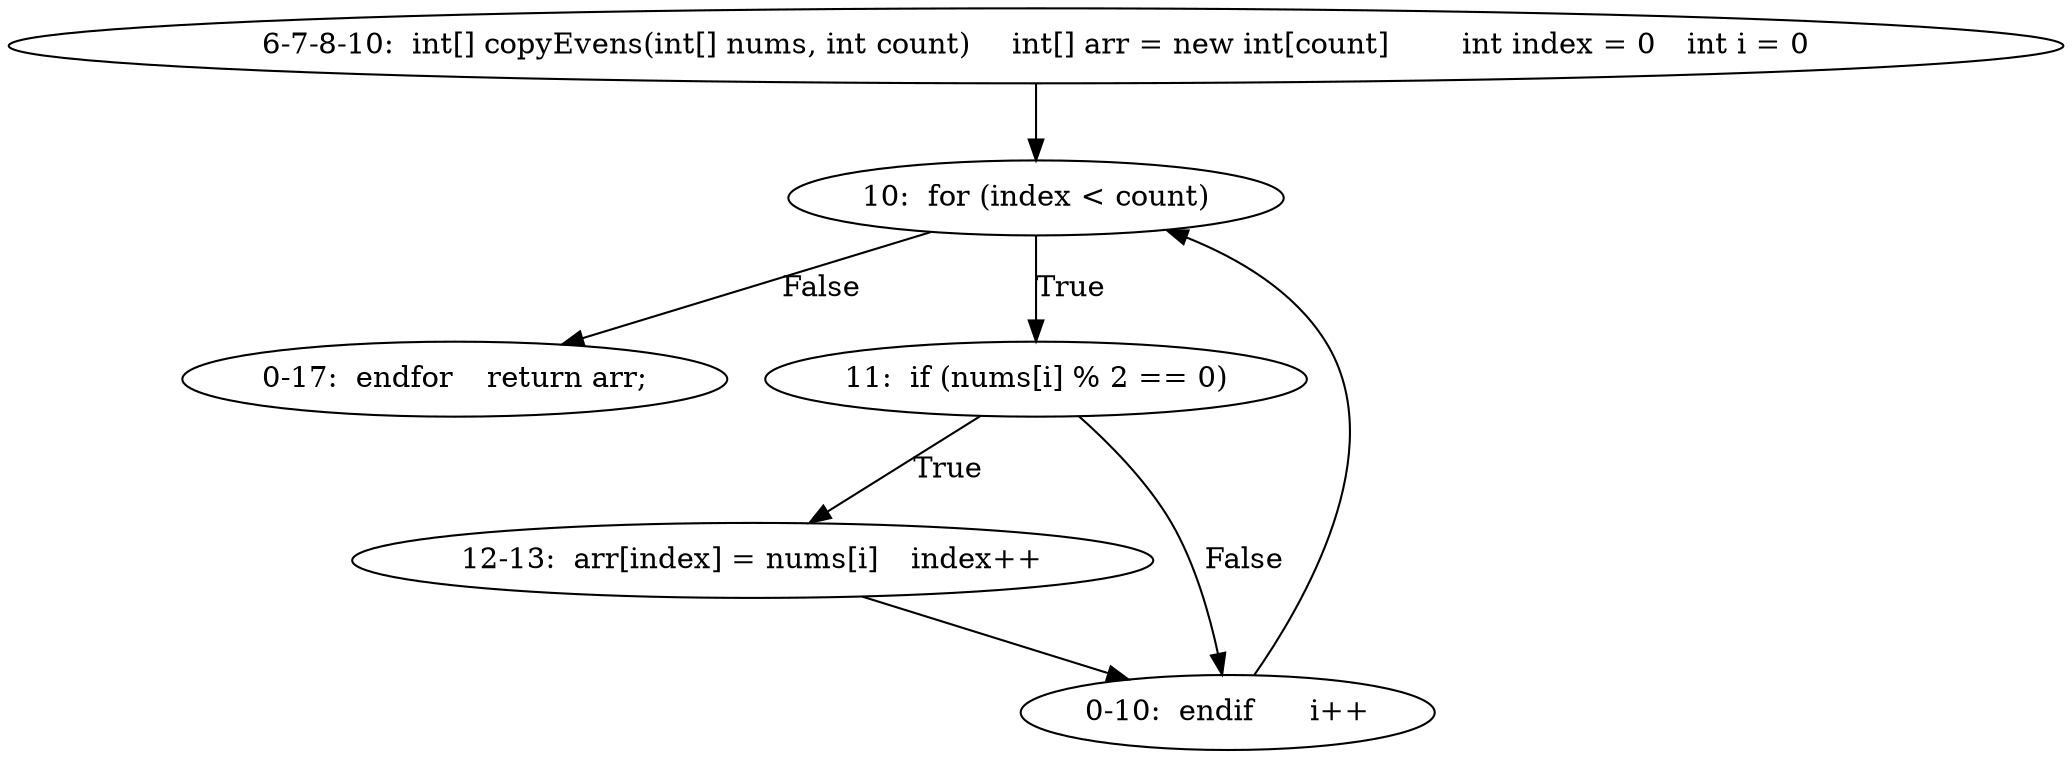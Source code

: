 digraph result_test { 
// graph-vertices
  a3  [label="6-7-8-10:  int[] copyEvens(int[] nums, int count)	int[] arr = new int[count]	int index = 0	int i = 0"]; 
  4  [label="10:  for (index < count)"]; 
  a4  [label="0-17:  endfor	return arr;"]; 
  7  [label="11:  if (nums[i] % 2 == 0)"]; 
  a5  [label="12-13:  arr[index] = nums[i]	index++"]; 
  a6  [label="0-10:  endif	i++"]; 
// graph-edges
  a3 -> 4;
  4 -> a4  [label="False"]; 
  4 -> 7  [label="True"]; 
  7 -> a5  [label="True"]; 
  a5 -> a6;
  7 -> a6  [label="False"]; 
  a6 -> 4;
}